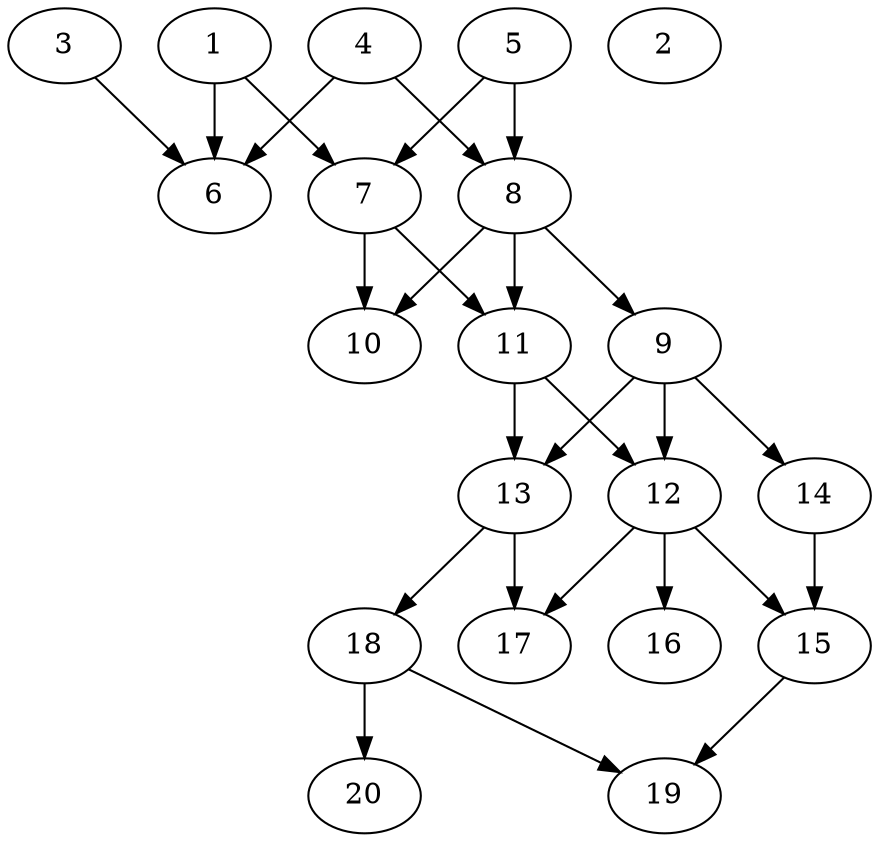 // DAG automatically generated by daggen at Tue Jul 23 14:27:02 2019
// ./daggen --dot -n 20 --ccr 0.3 --fat 0.5 --regular 0.5 --density 0.7 --mindata 5242880 --maxdata 52428800 
digraph G {
  1 [size="67802453", alpha="0.05", expect_size="20340736"] 
  1 -> 6 [size ="20340736"]
  1 -> 7 [size ="20340736"]
  2 [size="148258133", alpha="0.14", expect_size="44477440"] 
  3 [size="31402667", alpha="0.05", expect_size="9420800"] 
  3 -> 6 [size ="9420800"]
  4 [size="140100267", alpha="0.10", expect_size="42030080"] 
  4 -> 6 [size ="42030080"]
  4 -> 8 [size ="42030080"]
  5 [size="42584747", alpha="0.03", expect_size="12775424"] 
  5 -> 7 [size ="12775424"]
  5 -> 8 [size ="12775424"]
  6 [size="37498880", alpha="0.13", expect_size="11249664"] 
  7 [size="159402667", alpha="0.13", expect_size="47820800"] 
  7 -> 10 [size ="47820800"]
  7 -> 11 [size ="47820800"]
  8 [size="29641387", alpha="0.05", expect_size="8892416"] 
  8 -> 9 [size ="8892416"]
  8 -> 10 [size ="8892416"]
  8 -> 11 [size ="8892416"]
  9 [size="141813760", alpha="0.13", expect_size="42544128"] 
  9 -> 12 [size ="42544128"]
  9 -> 13 [size ="42544128"]
  9 -> 14 [size ="42544128"]
  10 [size="48981333", alpha="0.06", expect_size="14694400"] 
  11 [size="57384960", alpha="0.16", expect_size="17215488"] 
  11 -> 12 [size ="17215488"]
  11 -> 13 [size ="17215488"]
  12 [size="98563413", alpha="0.09", expect_size="29569024"] 
  12 -> 15 [size ="29569024"]
  12 -> 16 [size ="29569024"]
  12 -> 17 [size ="29569024"]
  13 [size="48097280", alpha="0.10", expect_size="14429184"] 
  13 -> 17 [size ="14429184"]
  13 -> 18 [size ="14429184"]
  14 [size="87268693", alpha="0.19", expect_size="26180608"] 
  14 -> 15 [size ="26180608"]
  15 [size="168195413", alpha="0.01", expect_size="50458624"] 
  15 -> 19 [size ="50458624"]
  16 [size="33921707", alpha="0.15", expect_size="10176512"] 
  17 [size="132645547", alpha="0.05", expect_size="39793664"] 
  18 [size="80827733", alpha="0.03", expect_size="24248320"] 
  18 -> 19 [size ="24248320"]
  18 -> 20 [size ="24248320"]
  19 [size="123719680", alpha="0.00", expect_size="37115904"] 
  20 [size="66068480", alpha="0.05", expect_size="19820544"] 
}
